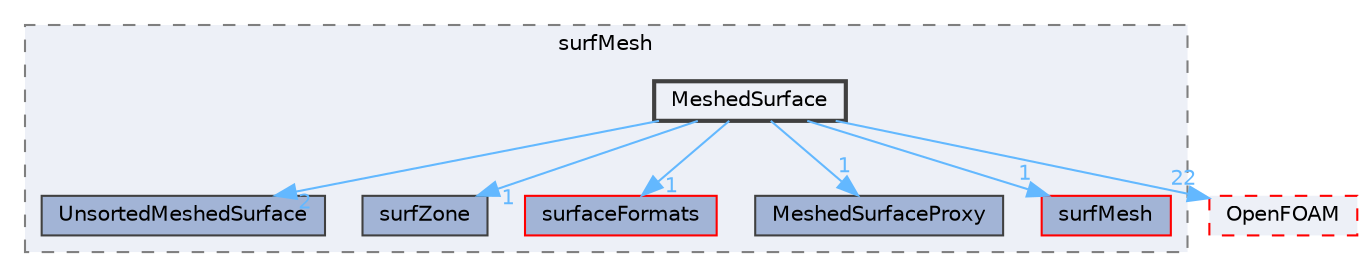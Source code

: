 digraph "src/surfMesh/MeshedSurface"
{
 // LATEX_PDF_SIZE
  bgcolor="transparent";
  edge [fontname=Helvetica,fontsize=10,labelfontname=Helvetica,labelfontsize=10];
  node [fontname=Helvetica,fontsize=10,shape=box,height=0.2,width=0.4];
  compound=true
  subgraph clusterdir_0a88fe22feb23ce5f078a04a1df67721 {
    graph [ bgcolor="#edf0f7", pencolor="grey50", label="surfMesh", fontname=Helvetica,fontsize=10 style="filled,dashed", URL="dir_0a88fe22feb23ce5f078a04a1df67721.html",tooltip=""]
  dir_224334990af5761cc26bd2eed4da00bd [label="UnsortedMeshedSurface", fillcolor="#a2b4d6", color="grey25", style="filled", URL="dir_224334990af5761cc26bd2eed4da00bd.html",tooltip=""];
  dir_367e2591196b309d6036c64a18218666 [label="surfZone", fillcolor="#a2b4d6", color="grey25", style="filled", URL="dir_367e2591196b309d6036c64a18218666.html",tooltip=""];
  dir_3ad8f5f9808d8196d04eb1769c1a10a8 [label="surfaceFormats", fillcolor="#a2b4d6", color="red", style="filled", URL="dir_3ad8f5f9808d8196d04eb1769c1a10a8.html",tooltip=""];
  dir_b2d126e3ab79c2145c7a44de22e5f675 [label="MeshedSurfaceProxy", fillcolor="#a2b4d6", color="grey25", style="filled", URL="dir_b2d126e3ab79c2145c7a44de22e5f675.html",tooltip=""];
  dir_e8a93c077ed83521fb6f866085887369 [label="surfMesh", fillcolor="#a2b4d6", color="red", style="filled", URL="dir_e8a93c077ed83521fb6f866085887369.html",tooltip=""];
  dir_c7b425ce1feba157c3a628060f167f64 [label="MeshedSurface", fillcolor="#edf0f7", color="grey25", style="filled,bold", URL="dir_c7b425ce1feba157c3a628060f167f64.html",tooltip=""];
  }
  dir_c5473ff19b20e6ec4dfe5c310b3778a8 [label="OpenFOAM", fillcolor="#edf0f7", color="red", style="filled,dashed", URL="dir_c5473ff19b20e6ec4dfe5c310b3778a8.html",tooltip=""];
  dir_c7b425ce1feba157c3a628060f167f64->dir_224334990af5761cc26bd2eed4da00bd [headlabel="2", labeldistance=1.5 headhref="dir_002365_004229.html" href="dir_002365_004229.html" color="steelblue1" fontcolor="steelblue1"];
  dir_c7b425ce1feba157c3a628060f167f64->dir_367e2591196b309d6036c64a18218666 [headlabel="1", labeldistance=1.5 headhref="dir_002365_003893.html" href="dir_002365_003893.html" color="steelblue1" fontcolor="steelblue1"];
  dir_c7b425ce1feba157c3a628060f167f64->dir_3ad8f5f9808d8196d04eb1769c1a10a8 [headlabel="1", labeldistance=1.5 headhref="dir_002365_003841.html" href="dir_002365_003841.html" color="steelblue1" fontcolor="steelblue1"];
  dir_c7b425ce1feba157c3a628060f167f64->dir_b2d126e3ab79c2145c7a44de22e5f675 [headlabel="1", labeldistance=1.5 headhref="dir_002365_002367.html" href="dir_002365_002367.html" color="steelblue1" fontcolor="steelblue1"];
  dir_c7b425ce1feba157c3a628060f167f64->dir_c5473ff19b20e6ec4dfe5c310b3778a8 [headlabel="22", labeldistance=1.5 headhref="dir_002365_002695.html" href="dir_002365_002695.html" color="steelblue1" fontcolor="steelblue1"];
  dir_c7b425ce1feba157c3a628060f167f64->dir_e8a93c077ed83521fb6f866085887369 [headlabel="1", labeldistance=1.5 headhref="dir_002365_003892.html" href="dir_002365_003892.html" color="steelblue1" fontcolor="steelblue1"];
}

